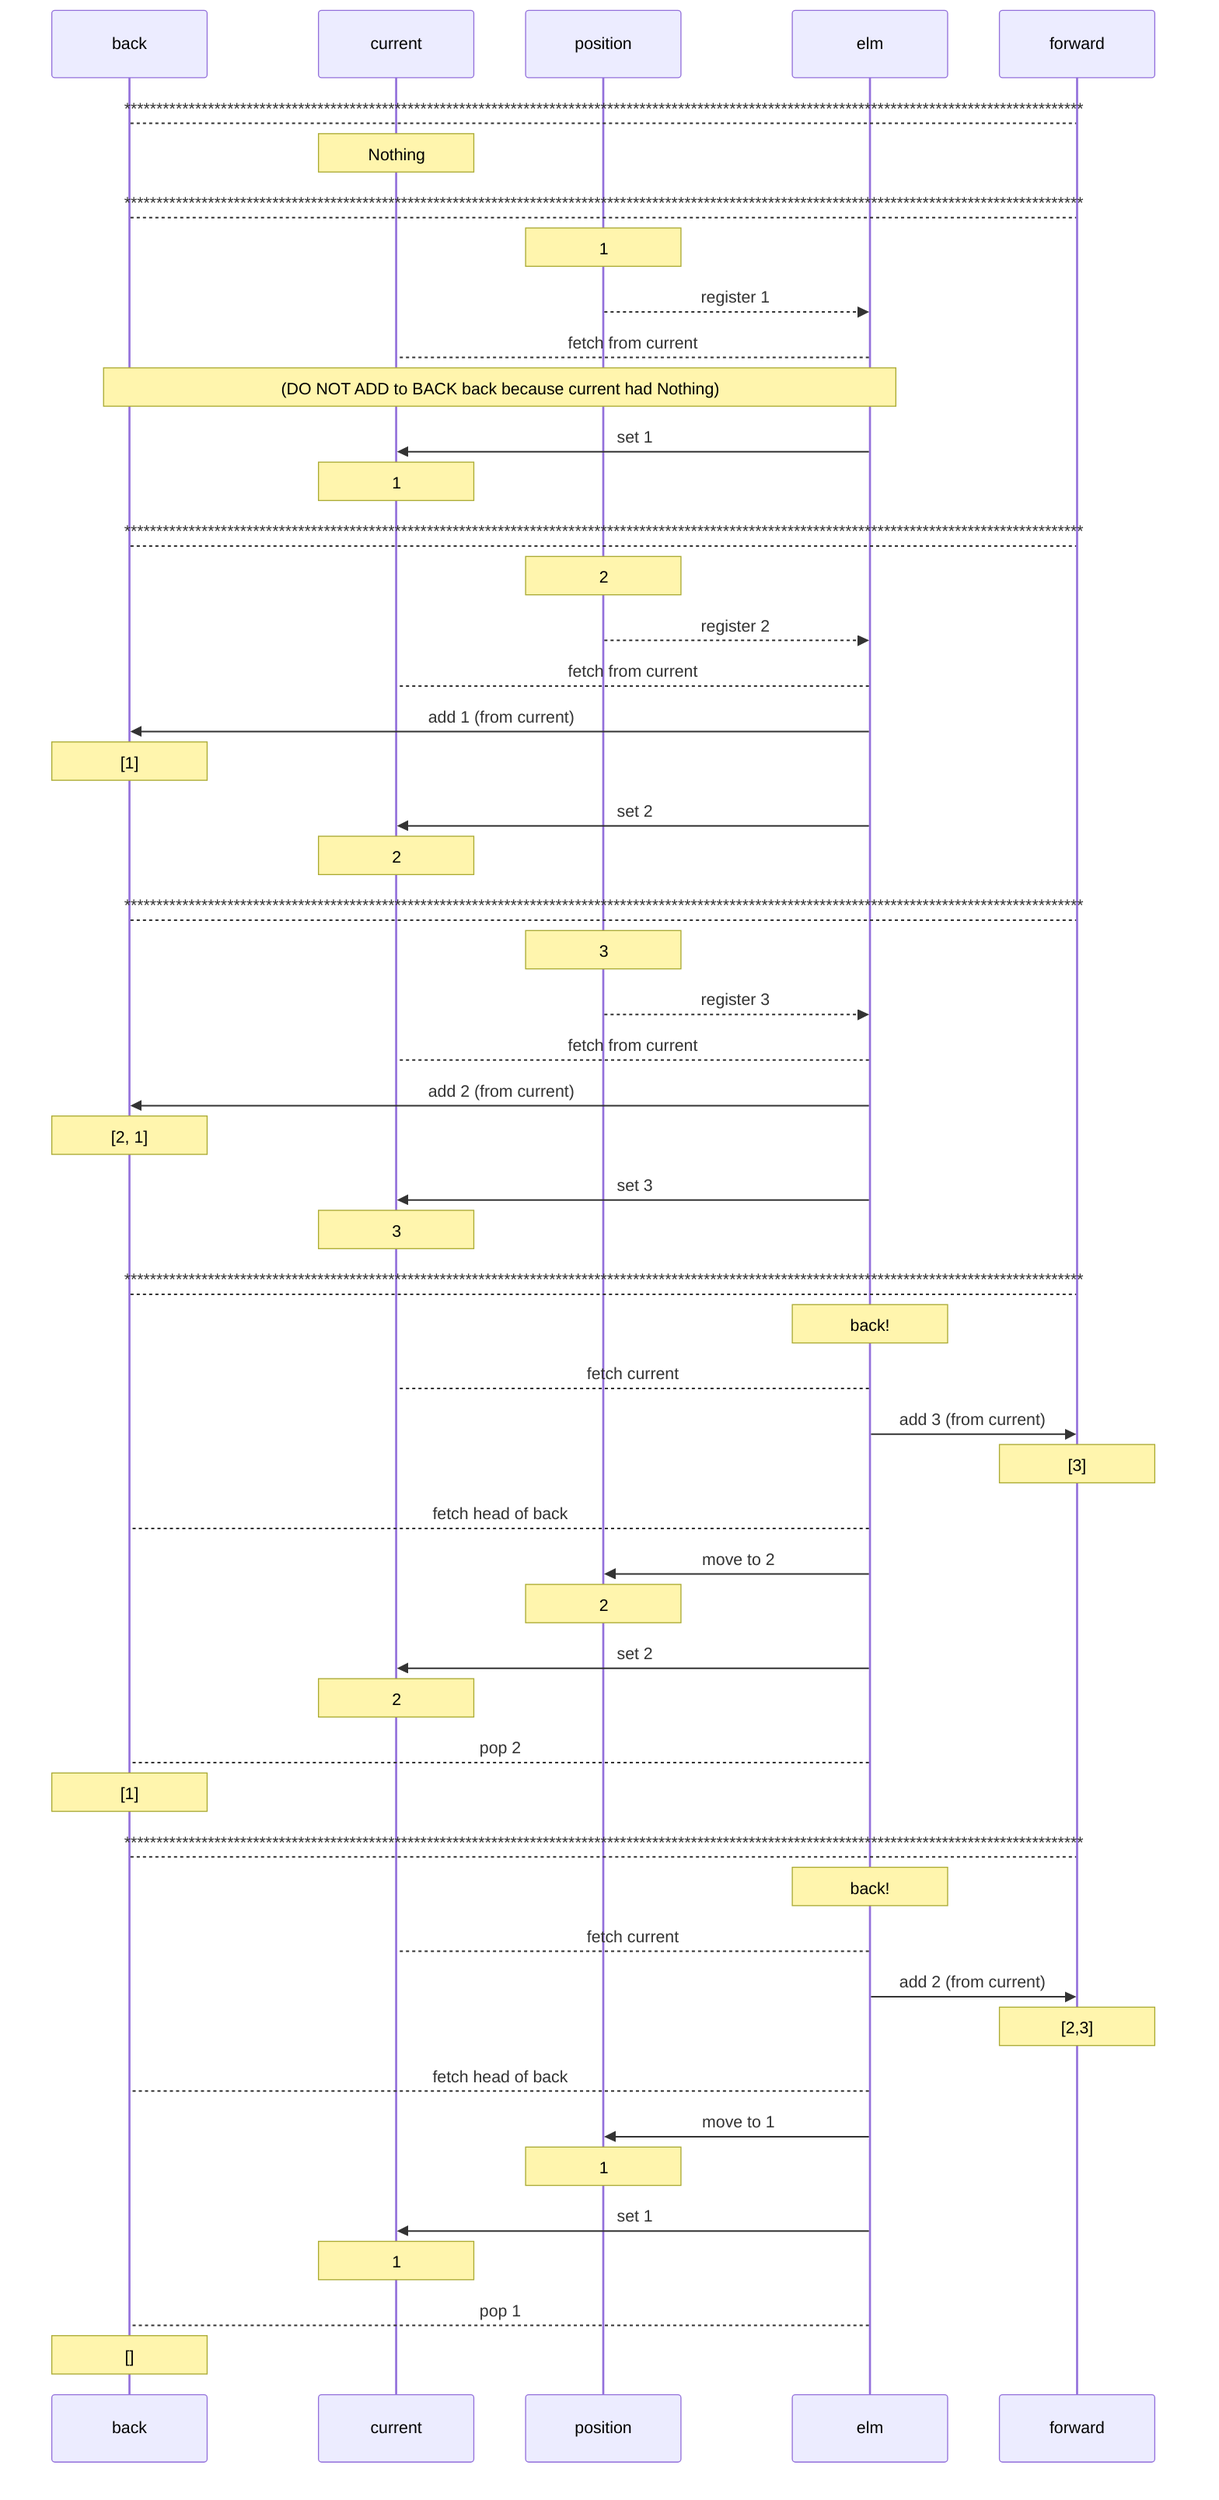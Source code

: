 sequenceDiagram
    participant back
    participant current
    participant position
    participant elm
    participant forward

    back-->forward: *****************************************************************************************************************************************************
    Note over current: Nothing

    back-->forward: *****************************************************************************************************************************************************
    Note over position: 1
    position-->>elm: register 1
    elm-->current: fetch from current
    Note over back,elm: (DO NOT ADD to BACK back because current had Nothing)
    elm->>current: set 1
    Note over current: 1

    back-->forward: *****************************************************************************************************************************************************
    Note over position: 2
    position-->>elm: register 2
    elm-->current: fetch from current
    elm->>back: add 1 (from current)
    Note over back: [1]
    elm->>current: set 2
    Note over current: 2

    back-->forward: *****************************************************************************************************************************************************
    Note over position: 3
    position-->>elm: register 3
    elm-->current: fetch from current
    elm->>back: add 2 (from current)
    Note over back: [2, 1]
    elm->>current: set 3
    Note over current: 3

    back-->forward: *****************************************************************************************************************************************************
    Note over elm: back!
    elm-->current: fetch current
    elm->>forward: add 3 (from current)
    Note over forward: [3]
    elm-->back: fetch head of back
    elm->>position: move to 2
    Note over position: 2
    elm->>current: set 2
    Note over current: 2
    elm-->back: pop 2
    Note over back: [1]

    back-->forward: *****************************************************************************************************************************************************
    Note over elm: back!
    elm-->current: fetch current
    elm->>forward: add 2 (from current)
    Note over forward: [2,3]
    elm-->back: fetch head of back
    elm->>position: move to 1
    Note over position: 1
    elm->>current: set 1
    Note over current: 1
    elm-->back: pop 1
    Note over back: []